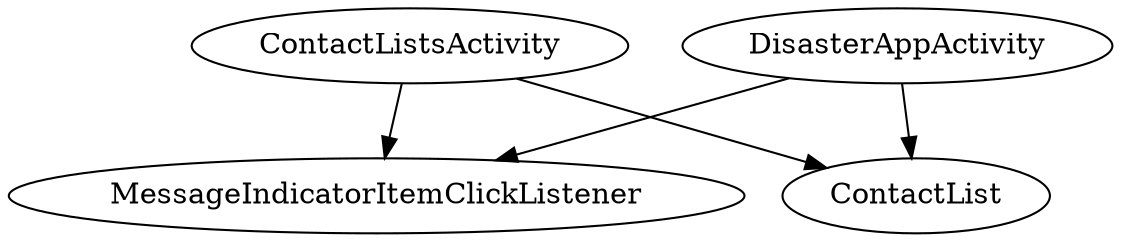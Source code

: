 digraph G1 {
  concentrate = true;
  ContactListsActivity -> MessageIndicatorItemClickListener;
  ContactListsActivity -> ContactList;
  DisasterAppActivity -> MessageIndicatorItemClickListener;
  DisasterAppActivity -> ContactList;
}
